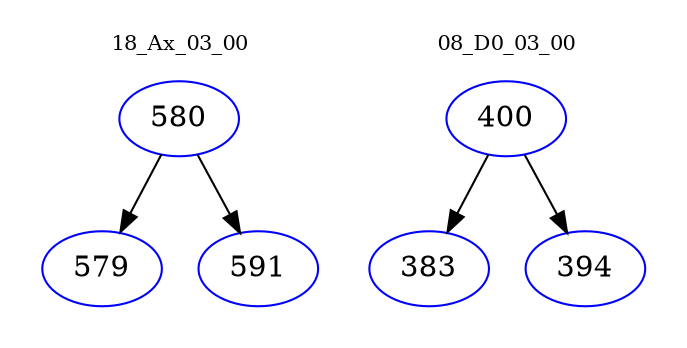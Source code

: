 digraph{
subgraph cluster_0 {
color = white
label = "18_Ax_03_00";
fontsize=10;
T0_580 [label="580", color="blue"]
T0_580 -> T0_579 [color="black"]
T0_579 [label="579", color="blue"]
T0_580 -> T0_591 [color="black"]
T0_591 [label="591", color="blue"]
}
subgraph cluster_1 {
color = white
label = "08_D0_03_00";
fontsize=10;
T1_400 [label="400", color="blue"]
T1_400 -> T1_383 [color="black"]
T1_383 [label="383", color="blue"]
T1_400 -> T1_394 [color="black"]
T1_394 [label="394", color="blue"]
}
}
